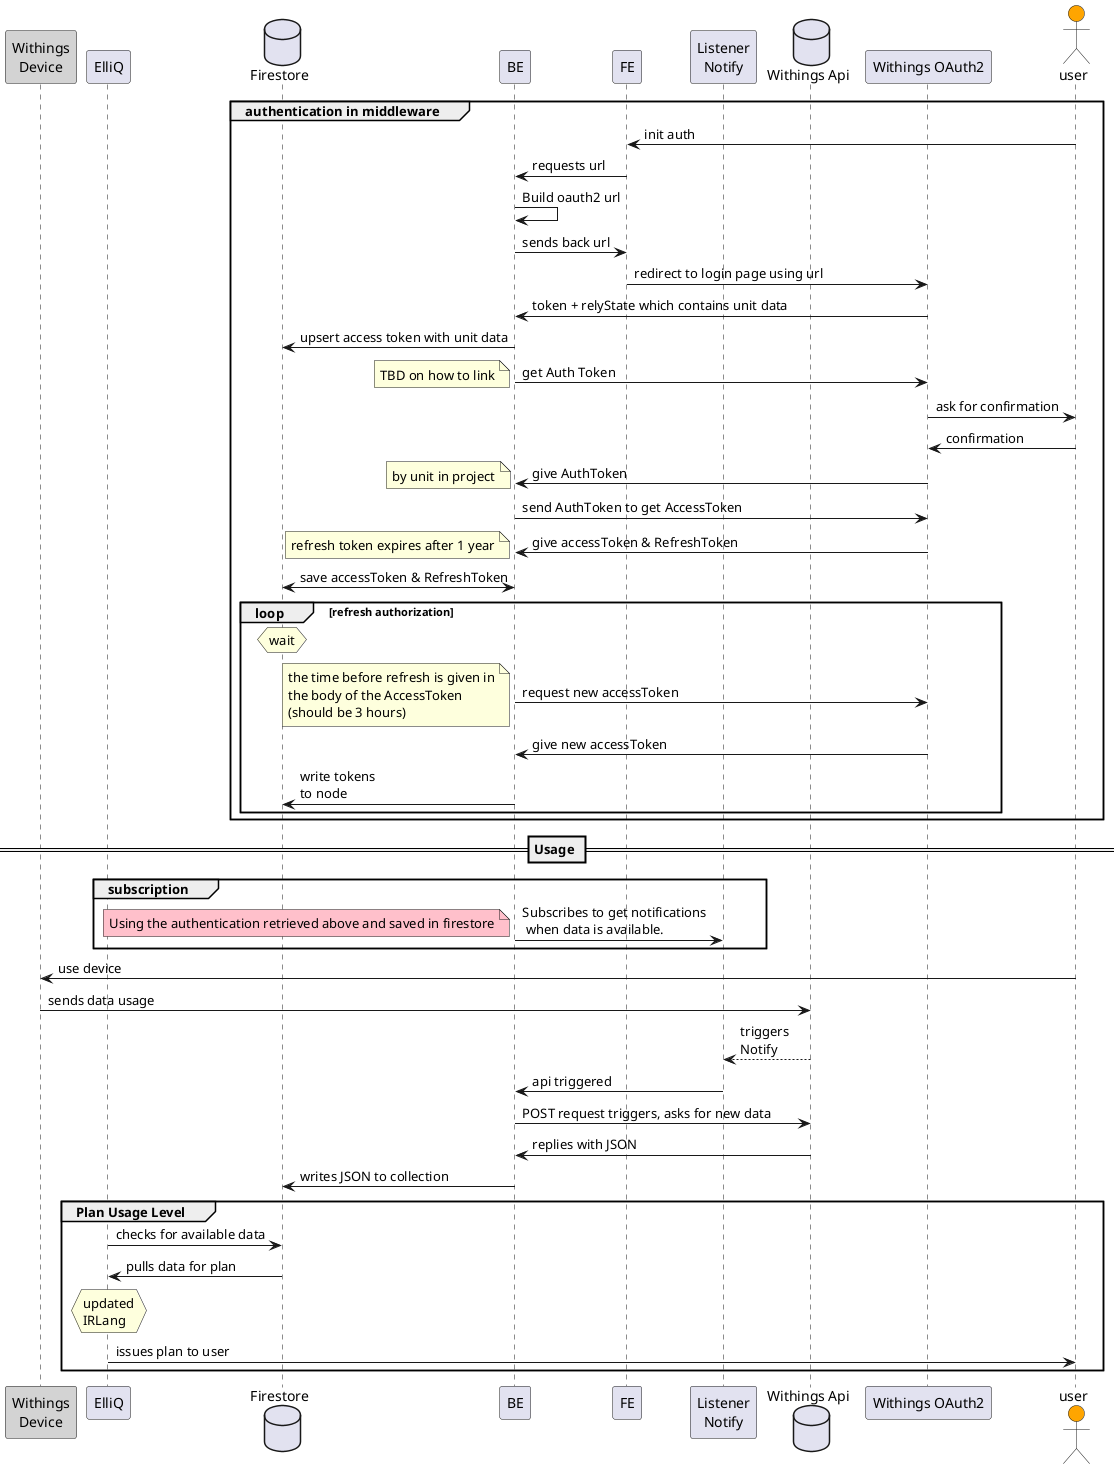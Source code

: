 @startuml
participant "Withings\nDevice" as device #lightGray
participant "ElliQ" as eq
database "Firestore" as firestore
participant "BE" as be
participant "FE" as fe
participant "Listener\nNotify" as notify
database "Withings Api" as withings
participant "Withings OAuth2" as oauth2
actor "user" as user #orange
group authentication in middleware
    user -> fe: init auth
    fe -> be: requests url
    be -> be: Build oauth2 url
    be -> fe: sends back url
    fe -> oauth2: redirect to login page using url
    oauth2 -> be: token + relyState which contains unit data
    be -> firestore: upsert access token with unit data


    '   WithingsAuthModule.getAuth
    be -> oauth2: get Auth Token
    note left: TBD on how to link
    oauth2-> user: ask for confirmation
    user -> oauth2: confirmation

    oauth2 -> be: give AuthToken
    note left: by unit in project
    be -> oauth2: send AuthToken to get AccessToken
    oauth2 -> be: give accessToken & RefreshToken
    note left: refresh token expires after 1 year
    be <-> firestore: save accessToken & RefreshToken
    loop refresh authorization
    hnote over firestore: wait
    be -> oauth2: request new accessToken
    note left: the time before refresh is given in\nthe body of the AccessToken\n(should be 3 hours)

    oauth2 -> be: give new accessToken
    be -> firestore: write tokens \nto node
    end
end

== Usage ==

group subscription
    be -> notify: Subscribes to get notifications\n when data is available.
    note left #pink: Using the authentication retrieved above and saved in firestore
end

user -> device: use device
device -> withings: sends data usage
notify <-- withings: triggers \nNotify
notify -> be: api triggered
be -> withings: POST request triggers, asks for new data
withings -> be: replies with JSON
be -> firestore: writes JSON to collection

group Plan Usage Level
    eq->firestore: checks for available data
    eq<-firestore: pulls data for plan
    hnote over eq: updated\nIRLang
    eq->user: issues plan to user
end

@enduml